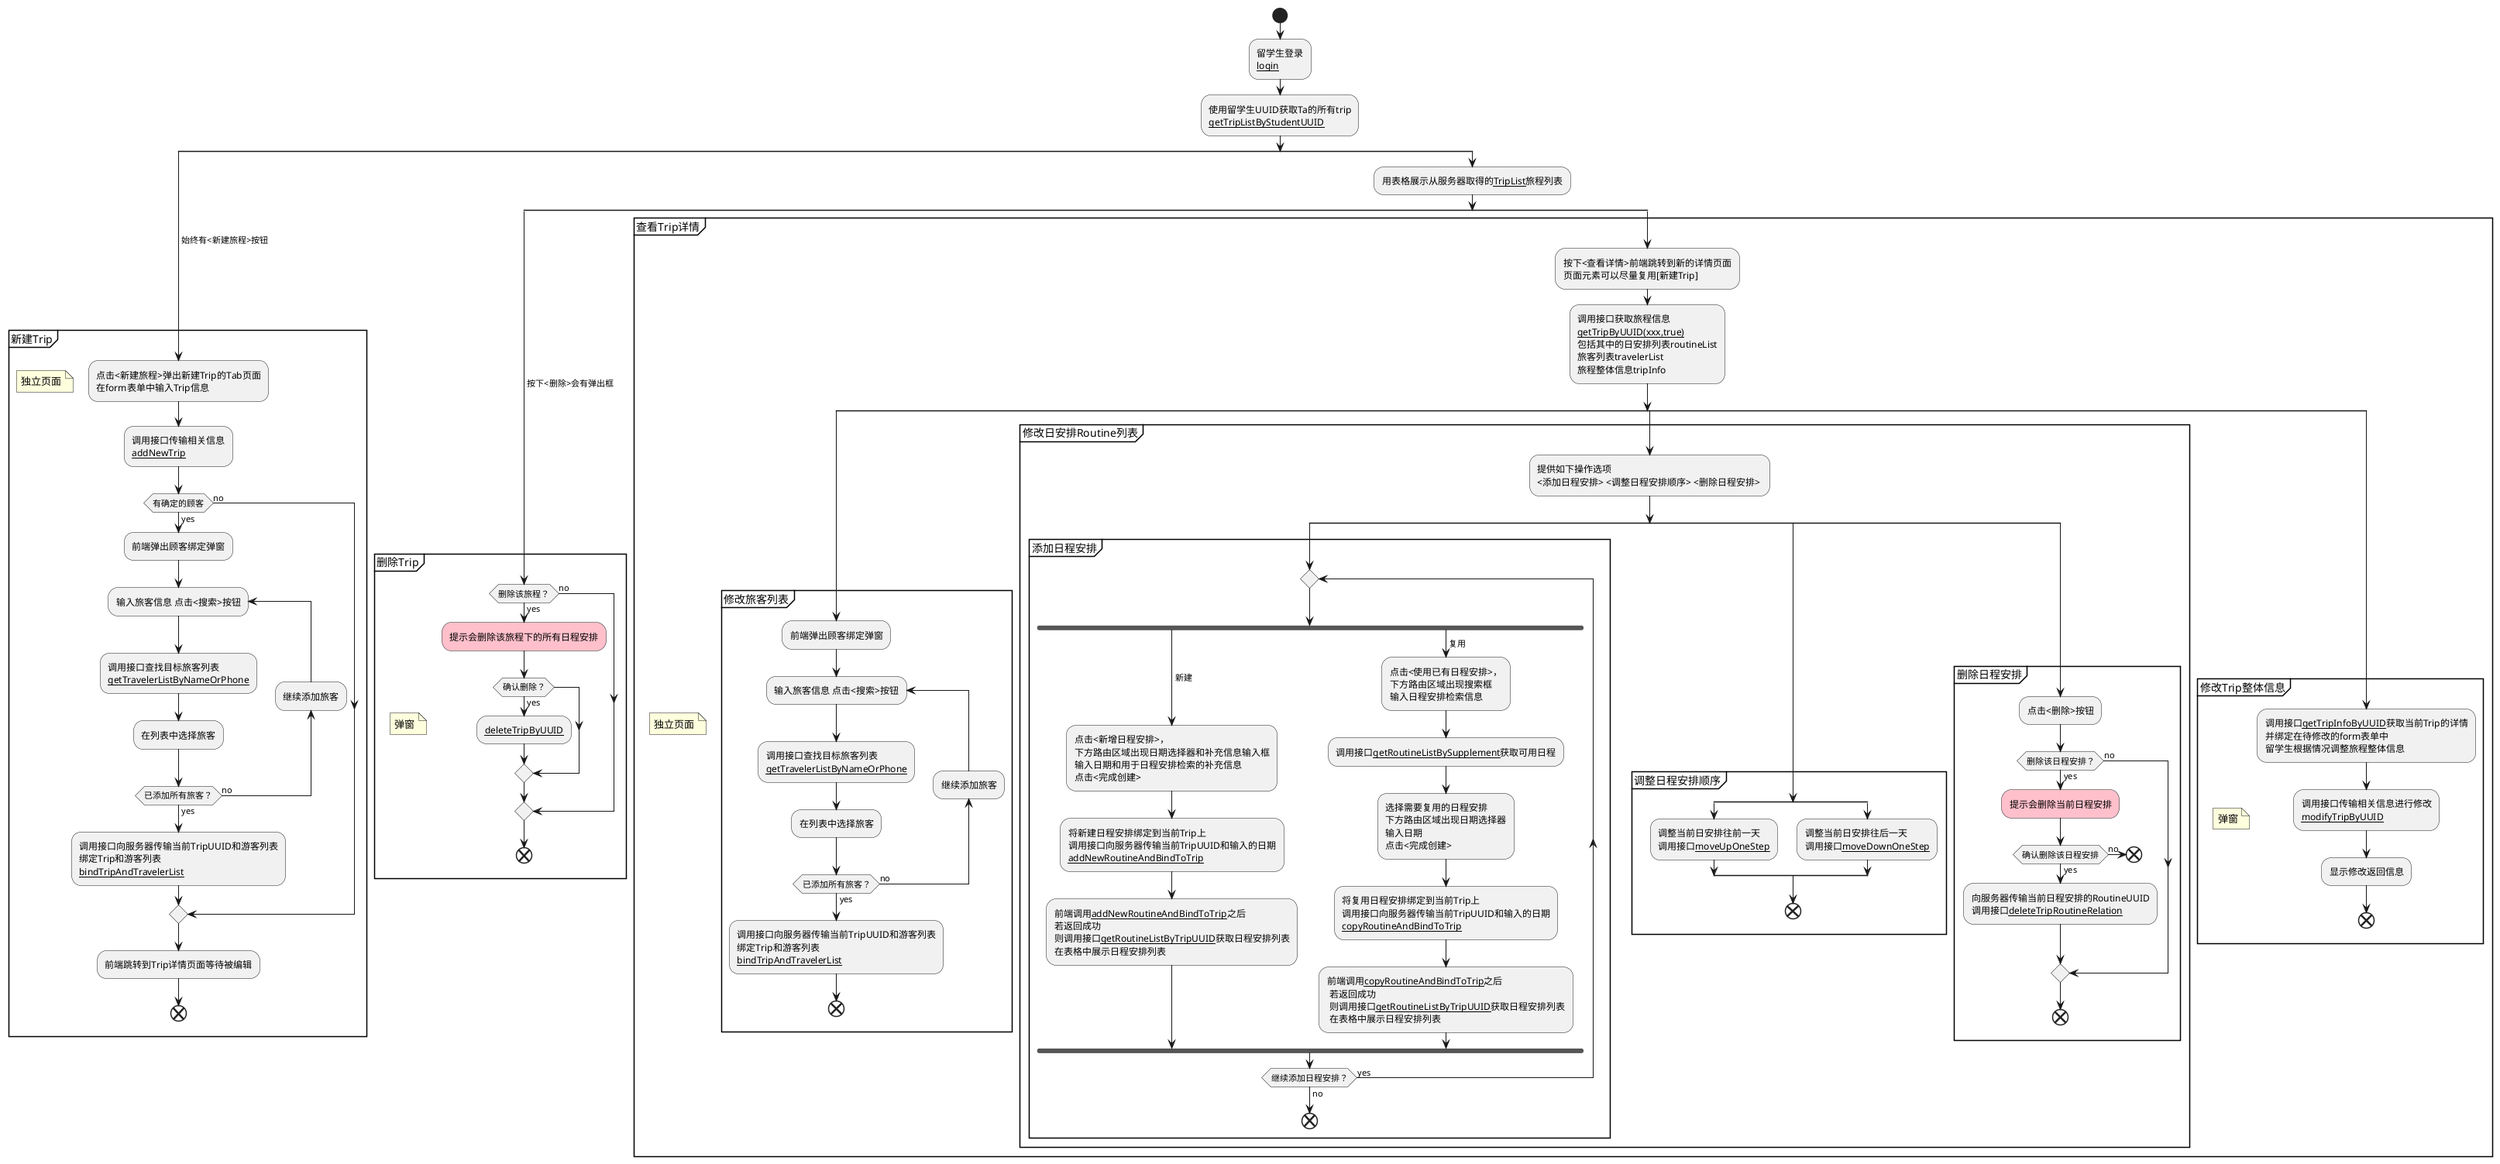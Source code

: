 @startuml
'https://plantuml.com/activity-diagram-beta

start
:留学生登录
__login__;

:使用留学生UUID获取Ta的所有trip
__getTripListByStudentUUID__;

split

partition 新建Trip {
->始终有<新建旅程>按钮;
:点击<新建旅程>弹出新建Trip的Tab页面
在form表单中输入Trip信息;
floating note left:独立页面

:调用接口传输相关信息
__addNewTrip__;

if (有确定的顾客) then (yes)
:前端弹出顾客绑定弹窗;
repeat :输入旅客信息 点击<搜索>按钮;
:调用接口查找目标旅客列表
__getTravelerListByNameOrPhone__;
:在列表中选择旅客;
backward:继续添加旅客;
repeat while (已添加所有旅客？) is (no) not (yes)
:调用接口向服务器传输当前TripUUID和游客列表
绑定Trip和游客列表
__bindTripAndTravelerList__;
else (no)
endif

:前端跳转到Trip详情页面等待被编辑;
end;

'repeat
'fork
'->新建;
':点击<新增日程安排>，
'下方路由区域出现日期选择器和补充信息输入框
'输入日期和用于日程安排检索的补充信息
'点击<完成创建>;
'
':将新建日程安排绑定到当前Trip上
'调用接口向服务器传输当前TripUUID和输入的日期
'__addNewRoutineAndBindToTrip__;
'
':前端调用__addNewRoutineAndBindToTrip__之后
'若返回成功
'则调用接口__getRoutineListByTripUUID__获取日程安排列表
'在表格中展示日程安排列表;
'fork again
'->复用;
':点击<使用已有日程安排>，
'下方路由区域出现搜索框
'输入日程安排检索信息;
'
':调用接口__getRoutineListBySupplement__获取可用日程;
'
':选择需要复用的日程安排
'下方路由区域出现日期选择器
'输入日期
'点击<完成创建>;
'
':将复用日程安排绑定到当前Trip上
'调用接口向服务器传输当前TripUUID和输入的日期
'__copyRoutineAndBindToTrip__;
'
':前端调用__copyRoutineAndBindToTrip__之后
' 若返回成功
' 则调用接口__getRoutineListByTripUUID__获取日程安排列表
' 在表格中展示日程安排列表;
'
'end fork
'repeat while(继续添加日程安排？) is (yes) not (no)
'
':日程安排列表中的每一行都会显示<编辑><查看><删除>这三个按钮
'分别用于编辑该Routine,查看Routine详情,删除该Routine;
'
'split
':点击上述<编辑><查看>按钮
'前端跳转到Routine相关页面;
'floating note left:在Routine相关页面操作
'
'split again
':点击<删除>按钮;
'if (删除该日程安排？) then (yes)
'#pink:提示会删除当前日程安排;
'if(确认删除该日程安排) then (yes)
':向服务器传输当前日程安排的RoutineUUID
'调用接口__deleteTripRoutineRelation__;
'else (no)
'end;
'endif
'else (no)
'endif
'end split;
'end;


':在上述操作的回调函数中，若结果成功则在前端出现四个按钮
'<新建目的地> <新建交通> <新建餐饮> <新建住宿>，
'点击任意一个按钮，新的tab页面显示对应的新增行程子页面;
}

split again
'if (__getTripListByStudentUUID__结果不为空) then (yes)
'->YES：在表格中显示该留学生的旅程列表;
:用表格展示从服务器取得的__TripList__旅程列表;
split
'partition 修改Trip整体信息 {
'floating note left: 弹窗
':调用接口__getTripInfoByUUID__获取当前Trip的详情
'并绑定在待修改的form表单中
'留学生根据情况调整旅程整体信息;
':调用接口传输相关信息进行修改
'__modifyTripByUUID__;
':显示修改返回信息;
'}
'
'
'split again
partition 删除Trip {
floating note left: 弹窗
-> 按下<删除>会有弹出框;
if (删除该旅程？) then (yes)
#pink :提示会删除该旅程下的所有日程安排;
if (确认删除？) then (yes)
:__deleteTripByUUID__;
endif
else (no)
endif
end;
}


split again
partition 查看Trip详情 {
floating note left: 独立页面
:按下<查看详情>前端跳转到新的详情页面
页面元素可以尽量复用[新建Trip];
:调用接口获取旅程信息
__getTripByUUID(xxx,true)__
包括其中的日安排列表routineList
旅客列表travelerList
旅程整体信息tripInfo;
split
partition 修改旅客列表{
:前端弹出顾客绑定弹窗;
repeat :输入旅客信息 点击<搜索>按钮;
:调用接口查找目标旅客列表
__getTravelerListByNameOrPhone__;
:在列表中选择旅客;
backward:继续添加旅客;
repeat while (已添加所有旅客？) is (no) not (yes)
:调用接口向服务器传输当前TripUUID和游客列表
绑定Trip和游客列表
__bindTripAndTravelerList__;
end;
}
split again
partition 修改日安排Routine列表 {
:提供如下操作选项
<添加日程安排> <调整日程安排顺序> <删除日程安排> ;
split
partition 添加日程安排{
repeat
fork
->新建;
:点击<新增日程安排>，
下方路由区域出现日期选择器和补充信息输入框
输入日期和用于日程安排检索的补充信息
点击<完成创建>;

:将新建日程安排绑定到当前Trip上
调用接口向服务器传输当前TripUUID和输入的日期
__addNewRoutineAndBindToTrip__;

:前端调用__addNewRoutineAndBindToTrip__之后
若返回成功
则调用接口__getRoutineListByTripUUID__获取日程安排列表
在表格中展示日程安排列表;
fork again
->复用;
:点击<使用已有日程安排>，
下方路由区域出现搜索框
输入日程安排检索信息;

:调用接口__getRoutineListBySupplement__获取可用日程;

:选择需要复用的日程安排
下方路由区域出现日期选择器
输入日期
点击<完成创建>;

:将复用日程安排绑定到当前Trip上
调用接口向服务器传输当前TripUUID和输入的日期
__copyRoutineAndBindToTrip__;

:前端调用__copyRoutineAndBindToTrip__之后
 若返回成功
 则调用接口__getRoutineListByTripUUID__获取日程安排列表
 在表格中展示日程安排列表;

end fork
repeat while(继续添加日程安排？) is (yes) not (no)
end;
}

split again
partition 调整日程安排顺序{
split
:调整当前日安排往前一天
调用接口__moveUpOneStep__;
split again
:调整当前日安排往后一天
调用接口__moveDownOneStep__;
end split;
end;
}

split again
partition 删除日程安排{
:点击<删除>按钮;
if (删除该日程安排？) then (yes)
#pink:提示会删除当前日程安排;
if(确认删除该日程安排) then (yes)
:向服务器传输当前日程安排的RoutineUUID
调用接口__deleteTripRoutineRelation__;
else (no)
end;
endif
else (no)
endif
end;
}
end split;
}
split again
partition 修改Trip整体信息 {
floating note left: 弹窗
:调用接口__getTripInfoByUUID__获取当前Trip的详情
并绑定在待修改的form表单中
留学生根据情况调整旅程整体信息;
:调用接口传输相关信息进行修改
__modifyTripByUUID__;
:显示修改返回信息;
end;
}
end split;
}
end split;
'else (no)
':前端显示
'"当前没有旅程信息哦";
'endif
end split

'stop

@enduml
